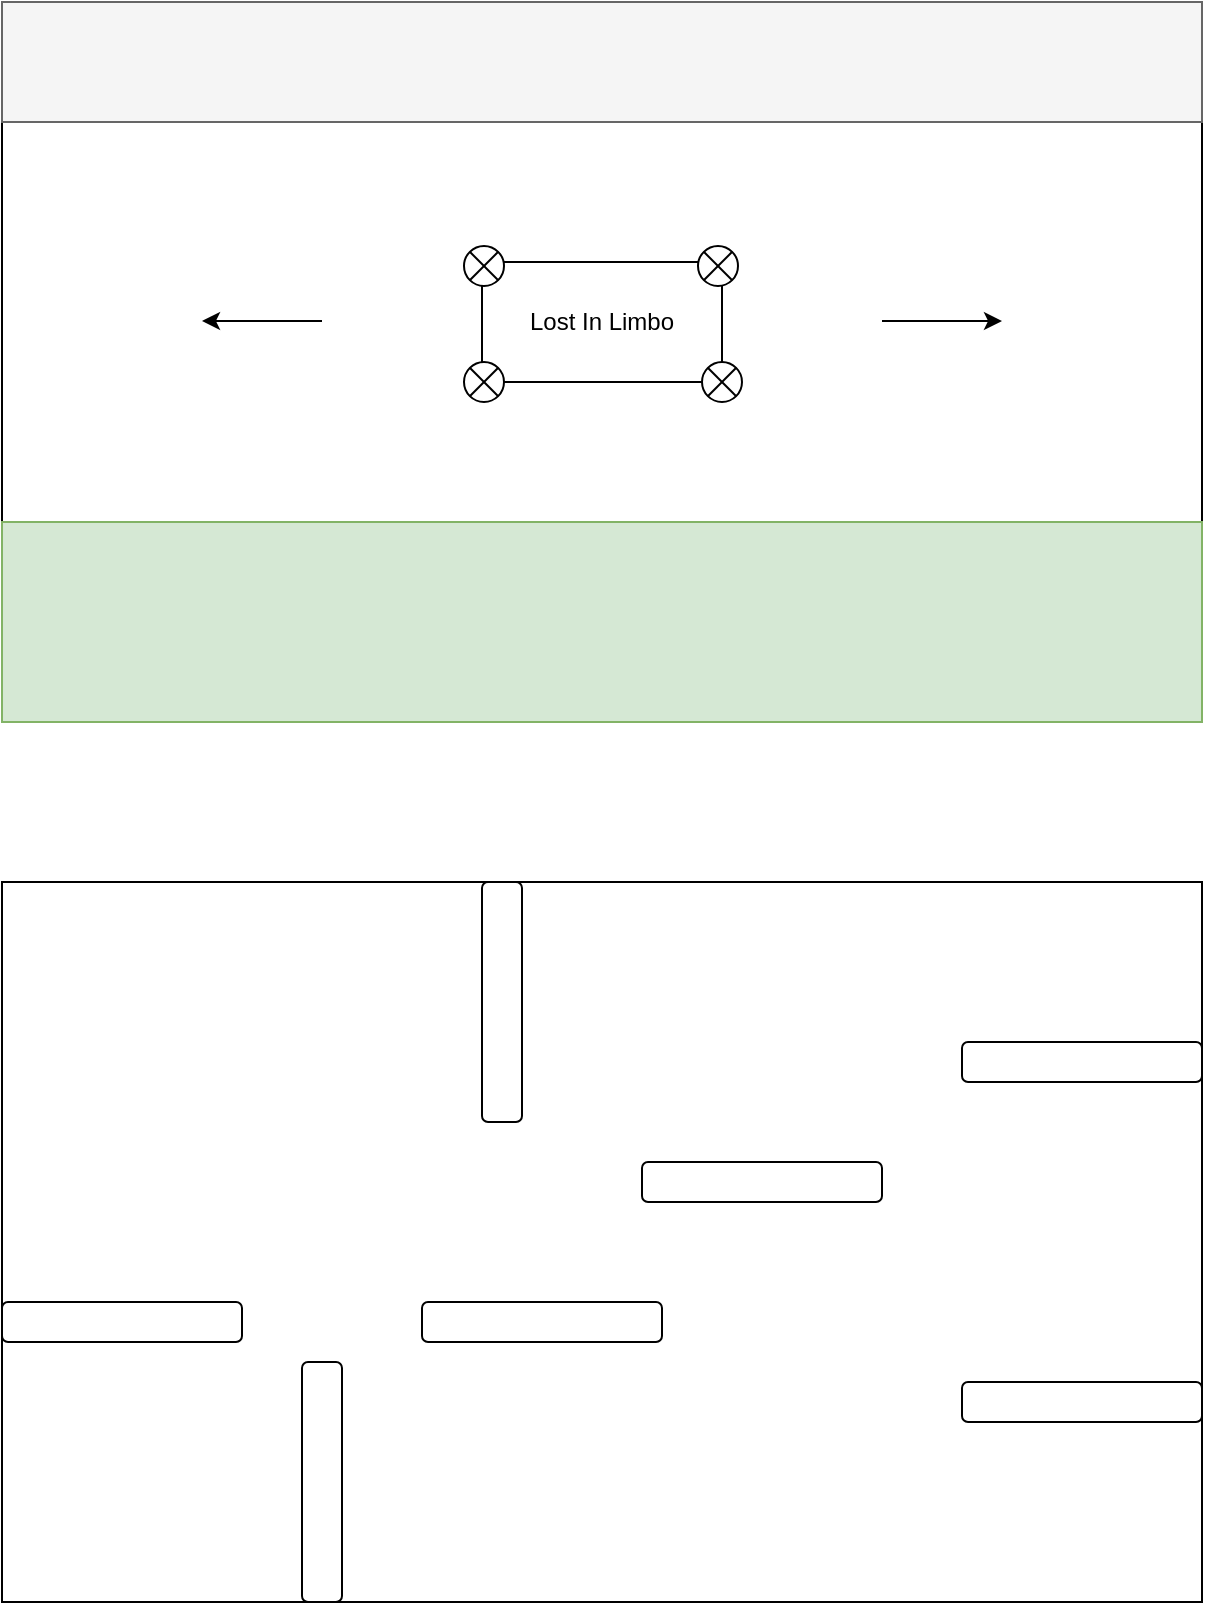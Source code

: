 <mxfile version="21.8.1" type="github" pages="3">
  <diagram name="Page-1" id="KidXkv7oJhavkl97Mi1U">
    <mxGraphModel dx="954" dy="549" grid="1" gridSize="10" guides="1" tooltips="1" connect="1" arrows="1" fold="1" page="1" pageScale="1" pageWidth="850" pageHeight="1100" math="0" shadow="0">
      <root>
        <mxCell id="0" />
        <mxCell id="1" parent="0" />
        <mxCell id="fGQv9GPus6uukMGEWmkT-2" value="" style="rounded=0;whiteSpace=wrap;html=1;" parent="1" vertex="1">
          <mxGeometry x="120" y="120" width="600" height="360" as="geometry" />
        </mxCell>
        <mxCell id="fGQv9GPus6uukMGEWmkT-3" value="" style="rounded=0;whiteSpace=wrap;html=1;fillColor=#f5f5f5;fontColor=#333333;strokeColor=#666666;" parent="1" vertex="1">
          <mxGeometry x="120" y="120" width="600" height="60" as="geometry" />
        </mxCell>
        <mxCell id="fGQv9GPus6uukMGEWmkT-4" value="" style="rounded=0;whiteSpace=wrap;html=1;fillColor=#d5e8d4;strokeColor=#82b366;" parent="1" vertex="1">
          <mxGeometry x="120" y="380" width="600" height="100" as="geometry" />
        </mxCell>
        <mxCell id="fGQv9GPus6uukMGEWmkT-5" value="" style="rounded=0;whiteSpace=wrap;html=1;" parent="1" vertex="1">
          <mxGeometry x="120" y="560" width="600" height="360" as="geometry" />
        </mxCell>
        <mxCell id="fGQv9GPus6uukMGEWmkT-6" value="" style="rounded=1;whiteSpace=wrap;html=1;" parent="1" vertex="1">
          <mxGeometry x="120" y="770" width="120" height="20" as="geometry" />
        </mxCell>
        <mxCell id="fGQv9GPus6uukMGEWmkT-7" value="" style="rounded=1;whiteSpace=wrap;html=1;rotation=90;" parent="1" vertex="1">
          <mxGeometry x="220" y="850" width="120" height="20" as="geometry" />
        </mxCell>
        <mxCell id="fGQv9GPus6uukMGEWmkT-8" value="" style="rounded=1;whiteSpace=wrap;html=1;" parent="1" vertex="1">
          <mxGeometry x="600" y="810" width="120" height="20" as="geometry" />
        </mxCell>
        <mxCell id="fGQv9GPus6uukMGEWmkT-9" value="" style="rounded=1;whiteSpace=wrap;html=1;" parent="1" vertex="1">
          <mxGeometry x="330" y="770" width="120" height="20" as="geometry" />
        </mxCell>
        <mxCell id="fGQv9GPus6uukMGEWmkT-10" value="" style="rounded=1;whiteSpace=wrap;html=1;rotation=90;" parent="1" vertex="1">
          <mxGeometry x="310" y="610" width="120" height="20" as="geometry" />
        </mxCell>
        <mxCell id="fGQv9GPus6uukMGEWmkT-11" value="" style="rounded=1;whiteSpace=wrap;html=1;" parent="1" vertex="1">
          <mxGeometry x="440" y="700" width="120" height="20" as="geometry" />
        </mxCell>
        <mxCell id="fGQv9GPus6uukMGEWmkT-12" value="" style="rounded=1;whiteSpace=wrap;html=1;" parent="1" vertex="1">
          <mxGeometry x="600" y="640" width="120" height="20" as="geometry" />
        </mxCell>
        <mxCell id="ZAa_5BEVYzG6tmix2jrW-1" value="Lost In Limbo" style="rounded=1;whiteSpace=wrap;html=1;" parent="1" vertex="1">
          <mxGeometry x="360" y="250" width="120" height="60" as="geometry" />
        </mxCell>
        <mxCell id="ZAa_5BEVYzG6tmix2jrW-2" value="" style="shape=sumEllipse;perimeter=ellipsePerimeter;whiteSpace=wrap;html=1;backgroundOutline=1;" parent="1" vertex="1">
          <mxGeometry x="351" y="242" width="20" height="20" as="geometry" />
        </mxCell>
        <mxCell id="ZAa_5BEVYzG6tmix2jrW-3" value="" style="shape=sumEllipse;perimeter=ellipsePerimeter;whiteSpace=wrap;html=1;backgroundOutline=1;" parent="1" vertex="1">
          <mxGeometry x="351" y="300" width="20" height="20" as="geometry" />
        </mxCell>
        <mxCell id="ZAa_5BEVYzG6tmix2jrW-4" value="" style="shape=sumEllipse;perimeter=ellipsePerimeter;whiteSpace=wrap;html=1;backgroundOutline=1;" parent="1" vertex="1">
          <mxGeometry x="470" y="300" width="20" height="20" as="geometry" />
        </mxCell>
        <mxCell id="ZAa_5BEVYzG6tmix2jrW-5" value="" style="shape=sumEllipse;perimeter=ellipsePerimeter;whiteSpace=wrap;html=1;backgroundOutline=1;" parent="1" vertex="1">
          <mxGeometry x="468" y="242" width="20" height="20" as="geometry" />
        </mxCell>
        <mxCell id="SdukqrXWfb836VQ92CyD-2" value="" style="endArrow=classic;html=1;rounded=0;endFill=1;" parent="1" edge="1">
          <mxGeometry width="50" height="50" relative="1" as="geometry">
            <mxPoint x="560" y="279.5" as="sourcePoint" />
            <mxPoint x="620" y="279.5" as="targetPoint" />
          </mxGeometry>
        </mxCell>
        <mxCell id="SdukqrXWfb836VQ92CyD-3" value="" style="endArrow=classic;html=1;rounded=0;endFill=1;" parent="1" edge="1">
          <mxGeometry width="50" height="50" relative="1" as="geometry">
            <mxPoint x="280" y="279.5" as="sourcePoint" />
            <mxPoint x="220" y="279.5" as="targetPoint" />
          </mxGeometry>
        </mxCell>
      </root>
    </mxGraphModel>
  </diagram>
  <diagram id="aUzgIIEypdi6rsdhv6p6" name="Page-2">
    <mxGraphModel dx="1194" dy="734" grid="1" gridSize="10" guides="1" tooltips="1" connect="1" arrows="1" fold="1" page="1" pageScale="1" pageWidth="850" pageHeight="1100" math="0" shadow="0">
      <root>
        <mxCell id="0" />
        <mxCell id="1" parent="0" />
        <mxCell id="VH3QujbzPuQn74hImEhM-1" value="" style="rounded=0;whiteSpace=wrap;html=1;" vertex="1" parent="1">
          <mxGeometry x="120" y="80" width="600" height="360" as="geometry" />
        </mxCell>
        <mxCell id="t_jB42auzcK4Gs7q48QZ-1" value="" style="rounded=1;whiteSpace=wrap;html=1;" vertex="1" parent="1">
          <mxGeometry x="120" y="130" width="120" height="20" as="geometry" />
        </mxCell>
        <mxCell id="t_jB42auzcK4Gs7q48QZ-2" value="" style="rounded=1;whiteSpace=wrap;html=1;rotation=90;" vertex="1" parent="1">
          <mxGeometry x="250" y="130" width="120" height="20" as="geometry" />
        </mxCell>
        <mxCell id="t_jB42auzcK4Gs7q48QZ-3" value="" style="rounded=1;whiteSpace=wrap;html=1;rotation=90;" vertex="1" parent="1">
          <mxGeometry x="250" y="250" width="120" height="20" as="geometry" />
        </mxCell>
        <mxCell id="t_jB42auzcK4Gs7q48QZ-4" value="" style="rounded=1;whiteSpace=wrap;html=1;" vertex="1" parent="1">
          <mxGeometry x="320" y="260" width="120" height="20" as="geometry" />
        </mxCell>
        <mxCell id="t_jB42auzcK4Gs7q48QZ-5" value="" style="rounded=1;whiteSpace=wrap;html=1;" vertex="1" parent="1">
          <mxGeometry x="200" y="380" width="120" height="20" as="geometry" />
        </mxCell>
        <mxCell id="t_jB42auzcK4Gs7q48QZ-6" value="" style="rounded=1;whiteSpace=wrap;html=1;rotation=90;" vertex="1" parent="1">
          <mxGeometry x="400" y="130" width="120" height="20" as="geometry" />
        </mxCell>
        <mxCell id="t_jB42auzcK4Gs7q48QZ-7" value="" style="rounded=1;whiteSpace=wrap;html=1;" vertex="1" parent="1">
          <mxGeometry x="500" y="330" width="120" height="20" as="geometry" />
        </mxCell>
        <mxCell id="t_jB42auzcK4Gs7q48QZ-8" value="" style="rounded=1;whiteSpace=wrap;html=1;" vertex="1" parent="1">
          <mxGeometry x="500" y="160" width="120" height="20" as="geometry" />
        </mxCell>
        <mxCell id="t_jB42auzcK4Gs7q48QZ-9" value="" style="rounded=1;whiteSpace=wrap;html=1;" vertex="1" parent="1">
          <mxGeometry x="600" y="250" width="120" height="20" as="geometry" />
        </mxCell>
        <mxCell id="t_jB42auzcK4Gs7q48QZ-10" value="" style="rounded=1;whiteSpace=wrap;html=1;" vertex="1" parent="1">
          <mxGeometry x="370" y="370" width="120" height="20" as="geometry" />
        </mxCell>
        <mxCell id="o4VR7nBxe_-jrO-VEvXx-1" value="" style="rounded=1;whiteSpace=wrap;html=1;" vertex="1" parent="1">
          <mxGeometry x="180" y="230" width="120" height="20" as="geometry" />
        </mxCell>
        <mxCell id="o4VR7nBxe_-jrO-VEvXx-2" value="" style="rounded=1;whiteSpace=wrap;html=1;" vertex="1" parent="1">
          <mxGeometry x="120" y="310" width="120" height="20" as="geometry" />
        </mxCell>
        <mxCell id="d-8KAoDTQggidmpcTDR5-1" value="" style="rounded=0;whiteSpace=wrap;html=1;" vertex="1" parent="1">
          <mxGeometry x="120" y="520" width="600" height="360" as="geometry" />
        </mxCell>
        <mxCell id="d-8KAoDTQggidmpcTDR5-2" value="" style="rounded=1;whiteSpace=wrap;html=1;" vertex="1" parent="1">
          <mxGeometry x="120" y="650" width="120" height="20" as="geometry" />
        </mxCell>
        <mxCell id="d-8KAoDTQggidmpcTDR5-3" value="" style="rounded=1;whiteSpace=wrap;html=1;" vertex="1" parent="1">
          <mxGeometry x="480" y="620" width="120" height="20" as="geometry" />
        </mxCell>
        <mxCell id="d-8KAoDTQggidmpcTDR5-4" value="" style="rounded=1;whiteSpace=wrap;html=1;rotation=90;" vertex="1" parent="1">
          <mxGeometry x="470" y="810" width="120" height="20" as="geometry" />
        </mxCell>
        <mxCell id="d-8KAoDTQggidmpcTDR5-5" value="" style="rounded=1;whiteSpace=wrap;html=1;rotation=90;" vertex="1" parent="1">
          <mxGeometry x="250" y="570" width="120" height="20" as="geometry" />
        </mxCell>
        <mxCell id="d-8KAoDTQggidmpcTDR5-6" value="" style="rounded=1;whiteSpace=wrap;html=1;" vertex="1" parent="1">
          <mxGeometry x="600" y="730" width="120" height="20" as="geometry" />
        </mxCell>
        <mxCell id="d-8KAoDTQggidmpcTDR5-7" value="" style="rounded=1;whiteSpace=wrap;html=1;" vertex="1" parent="1">
          <mxGeometry x="330" y="710" width="120" height="20" as="geometry" />
        </mxCell>
        <mxCell id="d-8KAoDTQggidmpcTDR5-8" value="" style="rounded=1;whiteSpace=wrap;html=1;" vertex="1" parent="1">
          <mxGeometry x="200" y="780" width="120" height="20" as="geometry" />
        </mxCell>
        <mxCell id="0V_EiS-AOG2dwNwSghKs-1" value="" style="shape=trapezoid;perimeter=trapezoidPerimeter;whiteSpace=wrap;html=1;fixedSize=1;fillColor=#f5f5f5;strokeColor=#666666;fontColor=#333333;" vertex="1" parent="1">
          <mxGeometry x="320" y="200" width="120" height="60" as="geometry" />
        </mxCell>
        <mxCell id="cs3V_kxPe8xAavH3Tn7P-13" value="" style="group" vertex="1" connectable="0" parent="1">
          <mxGeometry x="360" y="180" width="40" height="20" as="geometry" />
        </mxCell>
        <mxCell id="cs3V_kxPe8xAavH3Tn7P-4" value="" style="shape=delay;whiteSpace=wrap;html=1;container=0;fillColor=#FFE6CC;" vertex="1" parent="cs3V_kxPe8xAavH3Tn7P-13">
          <mxGeometry width="40" height="20" as="geometry" />
        </mxCell>
        <mxCell id="cs3V_kxPe8xAavH3Tn7P-5" value="" style="shape=delay;whiteSpace=wrap;html=1;container=0;fillColor=#FFE6CC;" vertex="1" parent="cs3V_kxPe8xAavH3Tn7P-13">
          <mxGeometry y="5" width="40" height="15" as="geometry" />
        </mxCell>
        <mxCell id="cs3V_kxPe8xAavH3Tn7P-6" value="" style="shape=delay;whiteSpace=wrap;html=1;container=0;fillColor=#000000;gradientColor=none;opacity=50;" vertex="1" parent="cs3V_kxPe8xAavH3Tn7P-13">
          <mxGeometry y="10" width="35" height="5" as="geometry" />
        </mxCell>
      </root>
    </mxGraphModel>
  </diagram>
  <diagram id="PZwUfpPZIwO6w6TJcOm0" name="Page-3">
    <mxGraphModel dx="954" dy="549" grid="1" gridSize="10" guides="1" tooltips="1" connect="1" arrows="1" fold="1" page="1" pageScale="1" pageWidth="850" pageHeight="1100" math="0" shadow="0">
      <root>
        <mxCell id="0" />
        <mxCell id="1" parent="0" />
        <mxCell id="Fde2z-bL75Jt_c63599Y-1" value="" style="rounded=0;whiteSpace=wrap;html=1;" parent="1" vertex="1">
          <mxGeometry x="120" y="80" width="600" height="360" as="geometry" />
        </mxCell>
        <mxCell id="Fde2z-bL75Jt_c63599Y-2" value="" style="rounded=0;whiteSpace=wrap;html=1;" parent="1" vertex="1">
          <mxGeometry x="120" y="520" width="600" height="360" as="geometry" />
        </mxCell>
        <mxCell id="Fde2z-bL75Jt_c63599Y-3" value="" style="rounded=1;whiteSpace=wrap;html=1;" parent="1" vertex="1">
          <mxGeometry x="120" y="300" width="120" height="20" as="geometry" />
        </mxCell>
        <mxCell id="a0jjxSh1gyqNo_s4mgn6-1" value="" style="rounded=1;whiteSpace=wrap;html=1;" parent="1" vertex="1">
          <mxGeometry x="320" y="300" width="120" height="20" as="geometry" />
        </mxCell>
        <mxCell id="a0jjxSh1gyqNo_s4mgn6-2" value="" style="rounded=1;whiteSpace=wrap;html=1;rotation=90;" parent="1" vertex="1">
          <mxGeometry x="270" y="230" width="120" height="20" as="geometry" />
        </mxCell>
        <mxCell id="a0jjxSh1gyqNo_s4mgn6-3" value="" style="rounded=1;whiteSpace=wrap;html=1;rotation=90;" parent="1" vertex="1">
          <mxGeometry x="170" y="370" width="120" height="20" as="geometry" />
        </mxCell>
        <mxCell id="a0jjxSh1gyqNo_s4mgn6-4" value="" style="rounded=1;whiteSpace=wrap;html=1;rotation=90;" parent="1" vertex="1">
          <mxGeometry x="510" y="130" width="120" height="20" as="geometry" />
        </mxCell>
        <mxCell id="a0jjxSh1gyqNo_s4mgn6-5" value="" style="rounded=1;whiteSpace=wrap;html=1;" parent="1" vertex="1">
          <mxGeometry x="440" y="180" width="120" height="20" as="geometry" />
        </mxCell>
        <mxCell id="a0jjxSh1gyqNo_s4mgn6-6" value="" style="rounded=1;whiteSpace=wrap;html=1;" parent="1" vertex="1">
          <mxGeometry x="600" y="760" width="120" height="20" as="geometry" />
        </mxCell>
        <mxCell id="a0jjxSh1gyqNo_s4mgn6-7" value="" style="rounded=1;whiteSpace=wrap;html=1;" parent="1" vertex="1">
          <mxGeometry x="510" y="300" width="120" height="20" as="geometry" />
        </mxCell>
        <mxCell id="a0jjxSh1gyqNo_s4mgn6-8" value="" style="rounded=1;whiteSpace=wrap;html=1;rotation=90;" parent="1" vertex="1">
          <mxGeometry x="270" y="370" width="120" height="20" as="geometry" />
        </mxCell>
        <mxCell id="a0jjxSh1gyqNo_s4mgn6-9" value="" style="rounded=1;whiteSpace=wrap;html=1;rotation=90;" parent="1" vertex="1">
          <mxGeometry x="530" y="570" width="120" height="20" as="geometry" />
        </mxCell>
        <mxCell id="a0jjxSh1gyqNo_s4mgn6-10" value="" style="rounded=1;whiteSpace=wrap;html=1;rotation=90;" parent="1" vertex="1">
          <mxGeometry x="270" y="570" width="120" height="20" as="geometry" />
        </mxCell>
        <mxCell id="a0jjxSh1gyqNo_s4mgn6-11" value="" style="rounded=1;whiteSpace=wrap;html=1;" parent="1" vertex="1">
          <mxGeometry x="120" y="180" width="120" height="20" as="geometry" />
        </mxCell>
        <mxCell id="a0jjxSh1gyqNo_s4mgn6-12" value="" style="rounded=1;whiteSpace=wrap;html=1;" parent="1" vertex="1">
          <mxGeometry x="400" y="690" width="120" height="20" as="geometry" />
        </mxCell>
        <mxCell id="a0jjxSh1gyqNo_s4mgn6-13" value="" style="rounded=1;whiteSpace=wrap;html=1;rotation=90;" parent="1" vertex="1">
          <mxGeometry x="170" y="570" width="120" height="20" as="geometry" />
        </mxCell>
        <mxCell id="a0jjxSh1gyqNo_s4mgn6-14" value="" style="rounded=1;whiteSpace=wrap;html=1;" parent="1" vertex="1">
          <mxGeometry x="220" y="750" width="120" height="20" as="geometry" />
        </mxCell>
      </root>
    </mxGraphModel>
  </diagram>
</mxfile>
